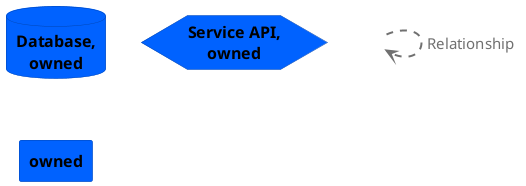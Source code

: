 @startuml
set separator none

skinparam {
  shadowing false
  arrowFontSize 15
  defaultTextAlignment center
  wrapWidth 100
  maxMessageSize 100
}
hide stereotype

skinparam rectangle<<_transparent>> {
  BorderColor transparent
  BackgroundColor transparent
  FontColor transparent
}

skinparam database<<1>> {
  BackgroundColor #0062ff
  FontColor #000000
  BorderColor #0044b2
}
database "==Database, owned" <<1>>

skinparam hexagon<<2>> {
  BackgroundColor #0062ff
  FontColor #000000
  BorderColor #0044b2
}
hexagon "==Service API, owned" <<2>>

skinparam rectangle<<3>> {
  BackgroundColor #0062ff
  FontColor #000000
  BorderColor #0044b2
}
rectangle "==owned" <<3>>

rectangle "." <<_transparent>> as 4
4 .[#707070,thickness=2].> 4 : "<color:#707070>Relationship"


@enduml